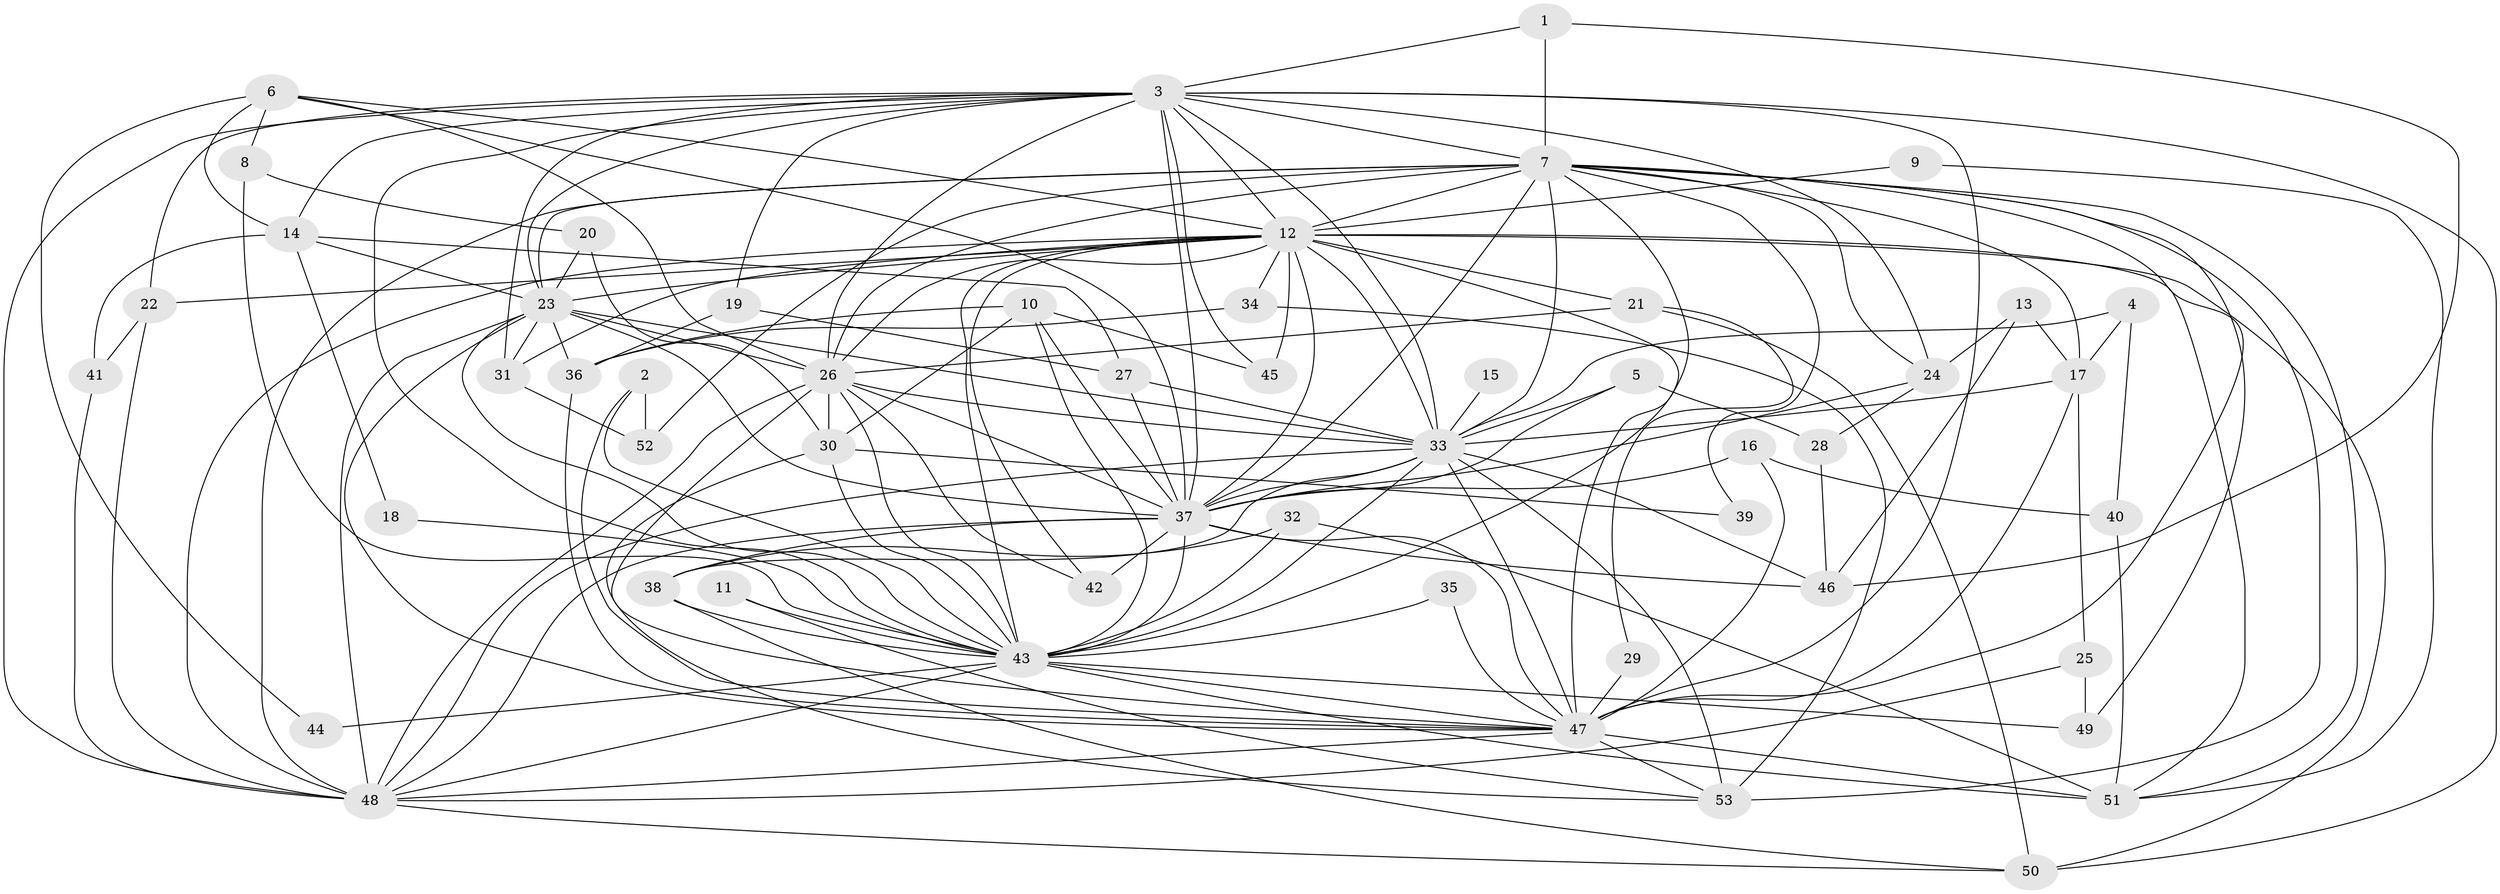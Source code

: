 // original degree distribution, {18: 0.018867924528301886, 21: 0.009433962264150943, 24: 0.009433962264150943, 15: 0.009433962264150943, 19: 0.009433962264150943, 22: 0.018867924528301886, 25: 0.009433962264150943, 20: 0.009433962264150943, 3: 0.19811320754716982, 4: 0.0660377358490566, 6: 0.02830188679245283, 5: 0.0660377358490566, 2: 0.5283018867924528, 7: 0.018867924528301886}
// Generated by graph-tools (version 1.1) at 2025/01/03/09/25 03:01:21]
// undirected, 53 vertices, 160 edges
graph export_dot {
graph [start="1"]
  node [color=gray90,style=filled];
  1;
  2;
  3;
  4;
  5;
  6;
  7;
  8;
  9;
  10;
  11;
  12;
  13;
  14;
  15;
  16;
  17;
  18;
  19;
  20;
  21;
  22;
  23;
  24;
  25;
  26;
  27;
  28;
  29;
  30;
  31;
  32;
  33;
  34;
  35;
  36;
  37;
  38;
  39;
  40;
  41;
  42;
  43;
  44;
  45;
  46;
  47;
  48;
  49;
  50;
  51;
  52;
  53;
  1 -- 3 [weight=1.0];
  1 -- 7 [weight=1.0];
  1 -- 46 [weight=1.0];
  2 -- 43 [weight=1.0];
  2 -- 47 [weight=1.0];
  2 -- 52 [weight=1.0];
  3 -- 7 [weight=1.0];
  3 -- 12 [weight=2.0];
  3 -- 14 [weight=1.0];
  3 -- 19 [weight=1.0];
  3 -- 22 [weight=1.0];
  3 -- 23 [weight=1.0];
  3 -- 24 [weight=1.0];
  3 -- 26 [weight=1.0];
  3 -- 31 [weight=1.0];
  3 -- 33 [weight=1.0];
  3 -- 37 [weight=2.0];
  3 -- 43 [weight=2.0];
  3 -- 45 [weight=1.0];
  3 -- 47 [weight=2.0];
  3 -- 48 [weight=2.0];
  3 -- 50 [weight=1.0];
  4 -- 17 [weight=1.0];
  4 -- 33 [weight=1.0];
  4 -- 40 [weight=1.0];
  5 -- 28 [weight=1.0];
  5 -- 33 [weight=1.0];
  5 -- 37 [weight=1.0];
  6 -- 8 [weight=1.0];
  6 -- 12 [weight=1.0];
  6 -- 14 [weight=1.0];
  6 -- 26 [weight=1.0];
  6 -- 37 [weight=1.0];
  6 -- 44 [weight=1.0];
  7 -- 12 [weight=1.0];
  7 -- 17 [weight=1.0];
  7 -- 23 [weight=3.0];
  7 -- 24 [weight=1.0];
  7 -- 26 [weight=2.0];
  7 -- 33 [weight=1.0];
  7 -- 37 [weight=1.0];
  7 -- 39 [weight=1.0];
  7 -- 43 [weight=2.0];
  7 -- 47 [weight=2.0];
  7 -- 48 [weight=2.0];
  7 -- 49 [weight=1.0];
  7 -- 51 [weight=1.0];
  7 -- 52 [weight=1.0];
  7 -- 53 [weight=2.0];
  8 -- 20 [weight=1.0];
  8 -- 43 [weight=1.0];
  9 -- 12 [weight=1.0];
  9 -- 51 [weight=1.0];
  10 -- 30 [weight=1.0];
  10 -- 36 [weight=1.0];
  10 -- 37 [weight=1.0];
  10 -- 43 [weight=1.0];
  10 -- 45 [weight=1.0];
  11 -- 43 [weight=1.0];
  11 -- 53 [weight=1.0];
  12 -- 21 [weight=1.0];
  12 -- 22 [weight=1.0];
  12 -- 23 [weight=1.0];
  12 -- 26 [weight=1.0];
  12 -- 31 [weight=1.0];
  12 -- 33 [weight=1.0];
  12 -- 34 [weight=2.0];
  12 -- 37 [weight=1.0];
  12 -- 42 [weight=1.0];
  12 -- 43 [weight=1.0];
  12 -- 45 [weight=1.0];
  12 -- 47 [weight=1.0];
  12 -- 48 [weight=1.0];
  12 -- 50 [weight=1.0];
  12 -- 51 [weight=1.0];
  13 -- 17 [weight=1.0];
  13 -- 24 [weight=1.0];
  13 -- 46 [weight=1.0];
  14 -- 18 [weight=1.0];
  14 -- 23 [weight=1.0];
  14 -- 27 [weight=1.0];
  14 -- 41 [weight=1.0];
  15 -- 33 [weight=1.0];
  16 -- 37 [weight=1.0];
  16 -- 40 [weight=1.0];
  16 -- 47 [weight=1.0];
  17 -- 25 [weight=1.0];
  17 -- 33 [weight=1.0];
  17 -- 47 [weight=1.0];
  18 -- 43 [weight=1.0];
  19 -- 27 [weight=1.0];
  19 -- 36 [weight=1.0];
  20 -- 23 [weight=1.0];
  20 -- 30 [weight=1.0];
  21 -- 26 [weight=1.0];
  21 -- 29 [weight=1.0];
  21 -- 50 [weight=1.0];
  22 -- 41 [weight=1.0];
  22 -- 48 [weight=1.0];
  23 -- 26 [weight=2.0];
  23 -- 31 [weight=1.0];
  23 -- 33 [weight=2.0];
  23 -- 36 [weight=1.0];
  23 -- 37 [weight=2.0];
  23 -- 43 [weight=1.0];
  23 -- 47 [weight=1.0];
  23 -- 48 [weight=1.0];
  24 -- 28 [weight=1.0];
  24 -- 37 [weight=1.0];
  25 -- 48 [weight=1.0];
  25 -- 49 [weight=1.0];
  26 -- 30 [weight=2.0];
  26 -- 33 [weight=2.0];
  26 -- 37 [weight=2.0];
  26 -- 42 [weight=1.0];
  26 -- 43 [weight=1.0];
  26 -- 47 [weight=1.0];
  26 -- 48 [weight=1.0];
  27 -- 33 [weight=1.0];
  27 -- 37 [weight=1.0];
  28 -- 46 [weight=1.0];
  29 -- 47 [weight=1.0];
  30 -- 39 [weight=1.0];
  30 -- 43 [weight=1.0];
  30 -- 53 [weight=1.0];
  31 -- 52 [weight=1.0];
  32 -- 38 [weight=1.0];
  32 -- 43 [weight=1.0];
  32 -- 51 [weight=1.0];
  33 -- 37 [weight=1.0];
  33 -- 38 [weight=1.0];
  33 -- 43 [weight=1.0];
  33 -- 46 [weight=1.0];
  33 -- 47 [weight=1.0];
  33 -- 48 [weight=1.0];
  33 -- 53 [weight=1.0];
  34 -- 36 [weight=1.0];
  34 -- 53 [weight=1.0];
  35 -- 43 [weight=1.0];
  35 -- 47 [weight=1.0];
  36 -- 47 [weight=1.0];
  37 -- 38 [weight=1.0];
  37 -- 42 [weight=1.0];
  37 -- 43 [weight=1.0];
  37 -- 46 [weight=1.0];
  37 -- 47 [weight=1.0];
  37 -- 48 [weight=1.0];
  38 -- 43 [weight=1.0];
  38 -- 50 [weight=1.0];
  40 -- 51 [weight=1.0];
  41 -- 48 [weight=1.0];
  43 -- 44 [weight=1.0];
  43 -- 47 [weight=1.0];
  43 -- 48 [weight=1.0];
  43 -- 49 [weight=1.0];
  43 -- 51 [weight=2.0];
  47 -- 48 [weight=1.0];
  47 -- 51 [weight=1.0];
  47 -- 53 [weight=1.0];
  48 -- 50 [weight=1.0];
}
